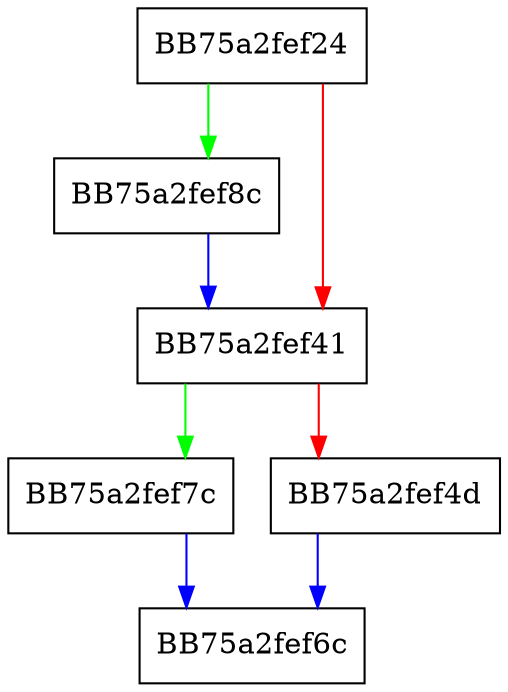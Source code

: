 digraph rpf_module_mmap {
  node [shape="box"];
  graph [splines=ortho];
  BB75a2fef24 -> BB75a2fef8c [color="green"];
  BB75a2fef24 -> BB75a2fef41 [color="red"];
  BB75a2fef41 -> BB75a2fef7c [color="green"];
  BB75a2fef41 -> BB75a2fef4d [color="red"];
  BB75a2fef4d -> BB75a2fef6c [color="blue"];
  BB75a2fef7c -> BB75a2fef6c [color="blue"];
  BB75a2fef8c -> BB75a2fef41 [color="blue"];
}